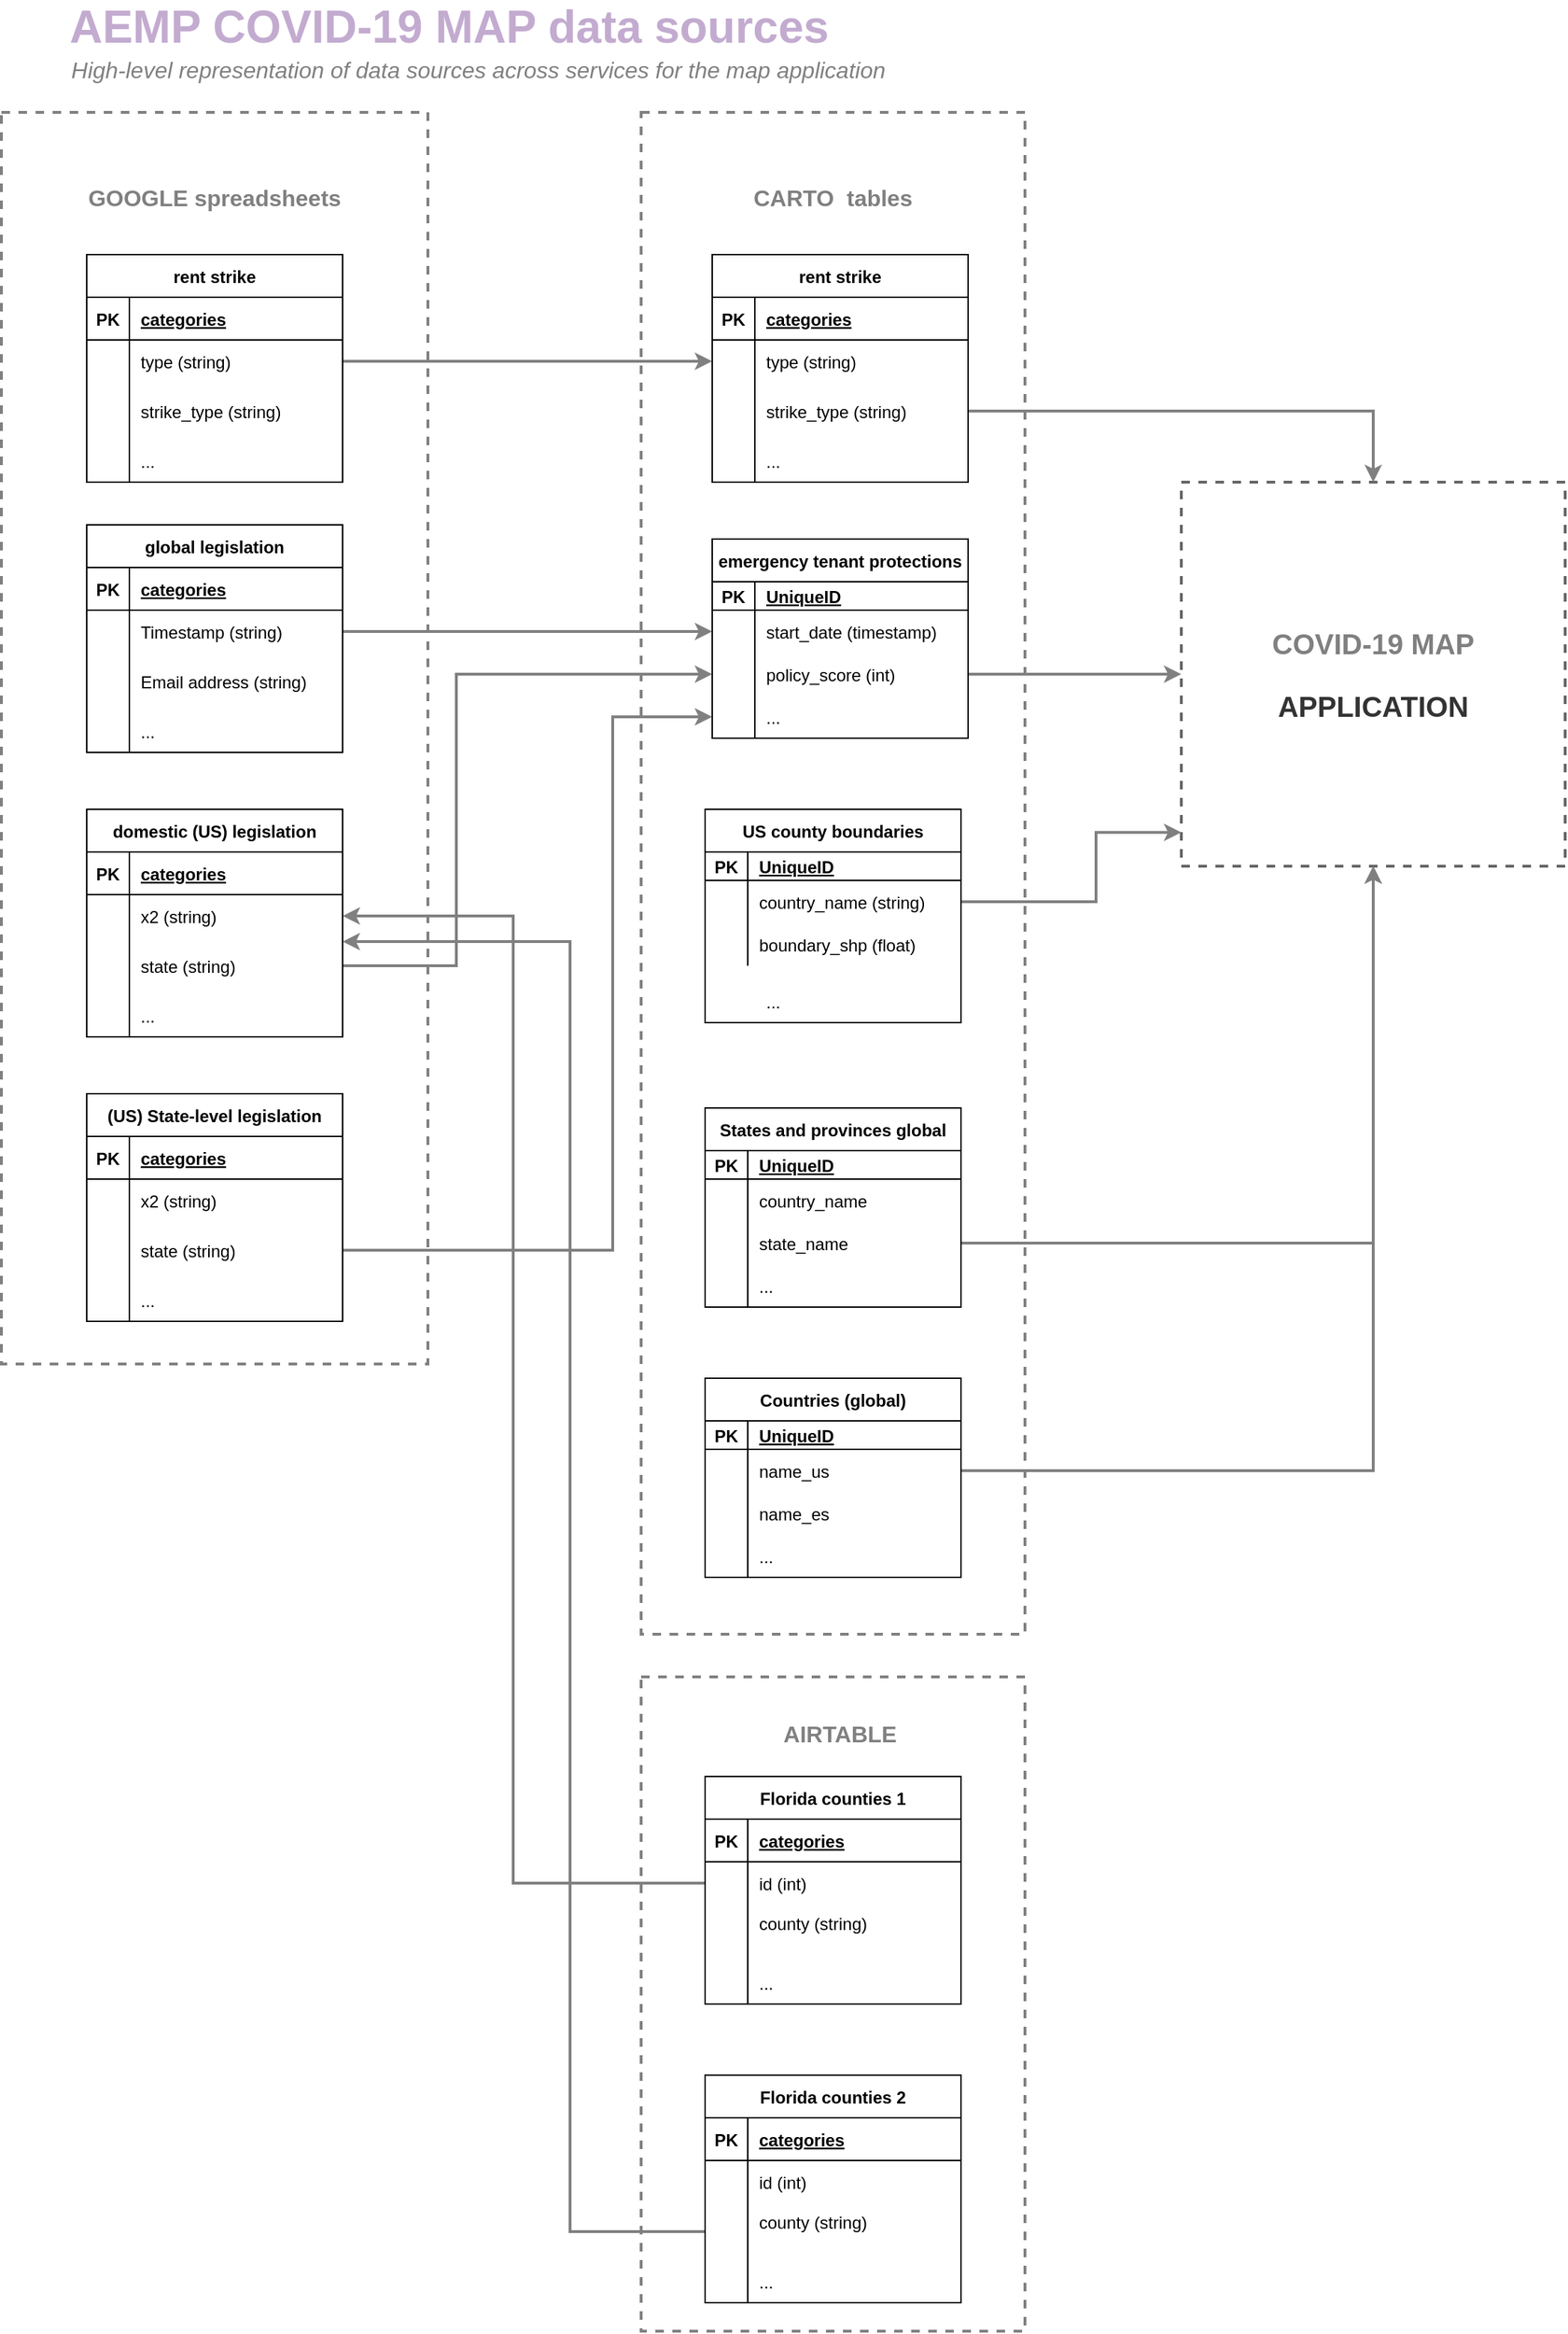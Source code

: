 <mxfile version="13.6.4"><diagram id="iWWYxGJs4rUDndQmst8b" name="Page-1"><mxGraphModel dx="1505" dy="1251" grid="1" gridSize="10" guides="1" tooltips="1" connect="1" arrows="1" fold="1" page="1" pageScale="1" pageWidth="291" pageHeight="413" math="0" shadow="0"><root><mxCell id="0"/><mxCell id="1" parent="0"/><mxCell id="FUgPiTDuzzQoDo9xp9ME-84" value="" style="rounded=0;whiteSpace=wrap;html=1;dashed=1;fontSize=16;strokeWidth=2;strokeColor=#808080;" vertex="1" parent="1"><mxGeometry x="480" y="-136" width="270" height="1070" as="geometry"/></mxCell><mxCell id="FUgPiTDuzzQoDo9xp9ME-83" value="" style="rounded=0;whiteSpace=wrap;html=1;dashed=1;fontSize=16;strokeWidth=2;strokeColor=#808080;" vertex="1" parent="1"><mxGeometry x="30" y="-136" width="300" height="880" as="geometry"/></mxCell><mxCell id="FUgPiTDuzzQoDo9xp9ME-52" value="&lt;font color=&quot;#808080&quot;&gt;GOOGLE spreadsheets&lt;/font&gt;" style="text;html=1;strokeColor=none;fillColor=none;align=center;verticalAlign=middle;whiteSpace=wrap;rounded=0;dashed=1;fontSize=16;fontStyle=1" vertex="1" parent="1"><mxGeometry x="55" y="-86" width="250" height="20" as="geometry"/></mxCell><mxCell id="FUgPiTDuzzQoDo9xp9ME-69" value="&lt;font color=&quot;#808080&quot;&gt;CARTO&amp;nbsp; tables&lt;/font&gt;" style="text;html=1;strokeColor=none;fillColor=none;align=center;verticalAlign=middle;whiteSpace=wrap;rounded=0;dashed=1;fontSize=16;fontStyle=1" vertex="1" parent="1"><mxGeometry x="490" y="-86" width="250" height="20" as="geometry"/></mxCell><mxCell id="FUgPiTDuzzQoDo9xp9ME-85" style="edgeStyle=orthogonalEdgeStyle;rounded=0;orthogonalLoop=1;jettySize=auto;html=1;entryX=0;entryY=0.5;entryDx=0;entryDy=0;fontSize=16;strokeWidth=2;strokeColor=#808080;" edge="1" parent="1" source="FUgPiTDuzzQoDo9xp9ME-59" target="FUgPiTDuzzQoDo9xp9ME-74"><mxGeometry relative="1" as="geometry"/></mxCell><mxCell id="FUgPiTDuzzQoDo9xp9ME-86" value="" style="rounded=0;whiteSpace=wrap;html=1;dashed=1;fontSize=16;strokeColor=#808080;strokeWidth=2;" vertex="1" parent="1"><mxGeometry x="480" y="964" width="270" height="460" as="geometry"/></mxCell><mxCell id="FUgPiTDuzzQoDo9xp9ME-87" value="&lt;font color=&quot;#808080&quot;&gt;AIRTABLE&lt;/font&gt;" style="text;html=1;strokeColor=none;fillColor=none;align=center;verticalAlign=middle;whiteSpace=wrap;rounded=0;dashed=1;fontSize=16;fontStyle=1" vertex="1" parent="1"><mxGeometry x="495" y="994" width="250" height="20" as="geometry"/></mxCell><mxCell id="FUgPiTDuzzQoDo9xp9ME-90" value="&lt;p style=&quot;font-size: 20px&quot;&gt;&lt;span style=&quot;background-color: rgb(255 , 255 , 255)&quot;&gt;&lt;font color=&quot;#808080&quot;&gt;&lt;font style=&quot;font-size: 20px&quot; face=&quot;Helvetica&quot;&gt;&lt;b&gt;COVID-19 MAP&lt;/b&gt;&lt;/font&gt;&lt;/font&gt;&lt;/span&gt;&lt;/p&gt;&lt;p style=&quot;font-size: 20px&quot;&gt;&lt;b&gt;APPLICATION&lt;/b&gt;&lt;/p&gt;" style="whiteSpace=wrap;html=1;align=center;dashed=1;fontSize=16;labelBackgroundColor=#ffffff;strokeWidth=2;strokeColor=#666666;fontColor=#333333;fillColor=#FFFFFF;" vertex="1" parent="1"><mxGeometry x="860" y="124" width="270" height="270" as="geometry"/></mxCell><mxCell id="FUgPiTDuzzQoDo9xp9ME-92" style="edgeStyle=orthogonalEdgeStyle;rounded=0;orthogonalLoop=1;jettySize=auto;html=1;fontSize=16;strokeWidth=2;strokeColor=#808080;" edge="1" parent="1" source="FUgPiTDuzzQoDo9xp9ME-21" target="FUgPiTDuzzQoDo9xp9ME-90"><mxGeometry relative="1" as="geometry"/></mxCell><mxCell id="FUgPiTDuzzQoDo9xp9ME-121" value="&lt;font style=&quot;font-size: 32px&quot; class=&quot;cz-color-13675459&quot; color=&quot;#C3ABD0&quot;&gt;&lt;span class=&quot;cz-color-13675459&quot;&gt;&lt;font style=&quot;font-size: 32px&quot; class=&quot;cz-color-13675459&quot; face=&quot;Helvetica&quot;&gt;&lt;b class=&quot;cz-color-13675459&quot;&gt;&lt;font style=&quot;font-size: 32px&quot; class=&quot;cz-color-13675459&quot;&gt;AEMP COVID-19 MAP data sources&lt;/font&gt;&lt;/b&gt;&lt;/font&gt;&lt;/span&gt;&lt;/font&gt;" style="text;html=1;strokeColor=none;fillColor=none;align=center;verticalAlign=middle;whiteSpace=wrap;rounded=0;dashed=1;fontSize=16;labelBackgroundColor=#FFFFFF;" vertex="1" parent="1"><mxGeometry x="55" y="-206" width="580" height="20" as="geometry"/></mxCell><mxCell id="FUgPiTDuzzQoDo9xp9ME-123" style="edgeStyle=orthogonalEdgeStyle;rounded=0;orthogonalLoop=1;jettySize=auto;html=1;fontSize=16;strokeWidth=2;strokeColor=#808080;" edge="1" parent="1" source="FUgPiTDuzzQoDo9xp9ME-5" target="FUgPiTDuzzQoDo9xp9ME-18"><mxGeometry relative="1" as="geometry"/></mxCell><mxCell id="FUgPiTDuzzQoDo9xp9ME-151" style="edgeStyle=orthogonalEdgeStyle;rounded=0;orthogonalLoop=1;jettySize=auto;html=1;fontSize=16;strokeWidth=2;strokeColor=#808080;" edge="1" parent="1" source="FUgPiTDuzzQoDo9xp9ME-144" target="FUgPiTDuzzQoDo9xp9ME-90"><mxGeometry relative="1" as="geometry"/></mxCell><mxCell id="FUgPiTDuzzQoDo9xp9ME-168" style="edgeStyle=orthogonalEdgeStyle;rounded=0;orthogonalLoop=1;jettySize=auto;html=1;entryX=0.5;entryY=1;entryDx=0;entryDy=0;fontSize=16;strokeWidth=2;strokeColor=#808080;" edge="1" parent="1" source="FUgPiTDuzzQoDo9xp9ME-159" target="FUgPiTDuzzQoDo9xp9ME-90"><mxGeometry relative="1" as="geometry"/></mxCell><mxCell id="FUgPiTDuzzQoDo9xp9ME-170" style="edgeStyle=orthogonalEdgeStyle;rounded=0;orthogonalLoop=1;jettySize=auto;html=1;entryX=0;entryY=0.912;entryDx=0;entryDy=0;entryPerimeter=0;fontSize=16;strokeWidth=2;strokeColor=#808080;" edge="1" parent="1" source="FUgPiTDuzzQoDo9xp9ME-131" target="FUgPiTDuzzQoDo9xp9ME-90"><mxGeometry relative="1" as="geometry"><Array as="points"><mxPoint x="800" y="419"/><mxPoint x="800" y="370"/></Array></mxGeometry></mxCell><mxCell id="FUgPiTDuzzQoDo9xp9ME-172" style="edgeStyle=orthogonalEdgeStyle;rounded=0;orthogonalLoop=1;jettySize=auto;html=1;entryX=0.5;entryY=0;entryDx=0;entryDy=0;fontSize=16;strokeWidth=2;strokeColor=#808080;" edge="1" parent="1" source="FUgPiTDuzzQoDo9xp9ME-77" target="FUgPiTDuzzQoDo9xp9ME-90"><mxGeometry relative="1" as="geometry"/></mxCell><mxCell id="FUgPiTDuzzQoDo9xp9ME-173" style="edgeStyle=orthogonalEdgeStyle;rounded=0;orthogonalLoop=1;jettySize=auto;html=1;fontSize=16;strokeWidth=2;strokeColor=#808080;" edge="1" parent="1" source="FUgPiTDuzzQoDo9xp9ME-100" target="FUgPiTDuzzQoDo9xp9ME-21"><mxGeometry relative="1" as="geometry"><Array as="points"><mxPoint x="350" y="464"/><mxPoint x="350" y="259"/></Array></mxGeometry></mxCell><mxCell id="FUgPiTDuzzQoDo9xp9ME-187" style="edgeStyle=orthogonalEdgeStyle;rounded=0;orthogonalLoop=1;jettySize=auto;html=1;strokeWidth=2;fontSize=16;strokeColor=#808080;" edge="1" parent="1" source="FUgPiTDuzzQoDo9xp9ME-181" target="FUgPiTDuzzQoDo9xp9ME-24"><mxGeometry relative="1" as="geometry"><Array as="points"><mxPoint x="460" y="664"/><mxPoint x="460" y="289"/></Array></mxGeometry></mxCell><mxCell id="FUgPiTDuzzQoDo9xp9ME-188" value="..." style="shape=partialRectangle;connectable=0;fillColor=none;top=0;left=0;bottom=0;right=0;align=left;spacingLeft=6;overflow=hidden;" vertex="1" parent="1"><mxGeometry x="560" y="474" width="150" height="30" as="geometry"/></mxCell><mxCell id="FUgPiTDuzzQoDo9xp9ME-205" style="edgeStyle=orthogonalEdgeStyle;rounded=0;orthogonalLoop=1;jettySize=auto;html=1;strokeWidth=2;fontSize=16;strokeColor=#808080;" edge="1" parent="1" source="FUgPiTDuzzQoDo9xp9ME-110" target="FUgPiTDuzzQoDo9xp9ME-97"><mxGeometry relative="1" as="geometry"><Array as="points"><mxPoint x="390" y="1109"/><mxPoint x="390" y="429"/></Array></mxGeometry></mxCell><mxCell id="FUgPiTDuzzQoDo9xp9ME-206" style="edgeStyle=orthogonalEdgeStyle;rounded=0;orthogonalLoop=1;jettySize=auto;html=1;entryX=1;entryY=0.075;entryDx=0;entryDy=0;entryPerimeter=0;strokeWidth=2;fontSize=16;strokeColor=#808080;" edge="1" parent="1" source="FUgPiTDuzzQoDo9xp9ME-196" target="FUgPiTDuzzQoDo9xp9ME-100"><mxGeometry relative="1" as="geometry"><Array as="points"><mxPoint x="430" y="1354"/><mxPoint x="430" y="447"/></Array></mxGeometry></mxCell><mxCell id="FUgPiTDuzzQoDo9xp9ME-208" value="&lt;span style=&quot;background-color: rgb(255 , 255 , 255)&quot;&gt;&lt;font color=&quot;#808080&quot;&gt;&lt;i&gt;High-level representation of data sources across services for the  map application&lt;/i&gt;&lt;/font&gt;&lt;/span&gt;" style="text;html=1;align=center;verticalAlign=middle;resizable=0;points=[];autosize=1;fontSize=16;" vertex="1" parent="1"><mxGeometry x="70" y="-176" width="590" height="20" as="geometry"/></mxCell><mxCell id="FUgPiTDuzzQoDo9xp9ME-55" value="rent strike" style="shape=table;startSize=30;container=1;collapsible=1;childLayout=tableLayout;fixedRows=1;rowLines=0;fontStyle=1;align=center;resizeLast=1;" vertex="1" parent="1"><mxGeometry x="90" y="-36" width="180" height="160" as="geometry"/></mxCell><mxCell id="FUgPiTDuzzQoDo9xp9ME-56" value="" style="shape=partialRectangle;collapsible=0;dropTarget=0;pointerEvents=0;fillColor=none;top=0;left=0;bottom=1;right=0;points=[[0,0.5],[1,0.5]];portConstraint=eastwest;" vertex="1" parent="FUgPiTDuzzQoDo9xp9ME-55"><mxGeometry y="30" width="180" height="30" as="geometry"/></mxCell><mxCell id="FUgPiTDuzzQoDo9xp9ME-57" value="PK" style="shape=partialRectangle;connectable=0;fillColor=none;top=0;left=0;bottom=0;right=0;fontStyle=1;overflow=hidden;" vertex="1" parent="FUgPiTDuzzQoDo9xp9ME-56"><mxGeometry width="30" height="30" as="geometry"/></mxCell><mxCell id="FUgPiTDuzzQoDo9xp9ME-58" value="categories" style="shape=partialRectangle;connectable=0;fillColor=none;top=0;left=0;bottom=0;right=0;align=left;spacingLeft=6;fontStyle=5;overflow=hidden;" vertex="1" parent="FUgPiTDuzzQoDo9xp9ME-56"><mxGeometry x="30" width="150" height="30" as="geometry"/></mxCell><mxCell id="FUgPiTDuzzQoDo9xp9ME-59" value="" style="shape=partialRectangle;collapsible=0;dropTarget=0;pointerEvents=0;fillColor=none;top=0;left=0;bottom=0;right=0;points=[[0,0.5],[1,0.5]];portConstraint=eastwest;" vertex="1" parent="FUgPiTDuzzQoDo9xp9ME-55"><mxGeometry y="60" width="180" height="30" as="geometry"/></mxCell><mxCell id="FUgPiTDuzzQoDo9xp9ME-60" value="" style="shape=partialRectangle;connectable=0;fillColor=none;top=0;left=0;bottom=0;right=0;editable=1;overflow=hidden;" vertex="1" parent="FUgPiTDuzzQoDo9xp9ME-59"><mxGeometry width="30" height="30" as="geometry"/></mxCell><mxCell id="FUgPiTDuzzQoDo9xp9ME-61" value="type (string)" style="shape=partialRectangle;connectable=0;fillColor=none;top=0;left=0;bottom=0;right=0;align=left;spacingLeft=6;overflow=hidden;" vertex="1" parent="FUgPiTDuzzQoDo9xp9ME-59"><mxGeometry x="30" width="150" height="30" as="geometry"/></mxCell><mxCell id="FUgPiTDuzzQoDo9xp9ME-62" value="" style="shape=partialRectangle;collapsible=0;dropTarget=0;pointerEvents=0;fillColor=none;top=0;left=0;bottom=0;right=0;points=[[0,0.5],[1,0.5]];portConstraint=eastwest;" vertex="1" parent="FUgPiTDuzzQoDo9xp9ME-55"><mxGeometry y="90" width="180" height="40" as="geometry"/></mxCell><mxCell id="FUgPiTDuzzQoDo9xp9ME-63" value="" style="shape=partialRectangle;connectable=0;fillColor=none;top=0;left=0;bottom=0;right=0;editable=1;overflow=hidden;" vertex="1" parent="FUgPiTDuzzQoDo9xp9ME-62"><mxGeometry width="30" height="40" as="geometry"/></mxCell><mxCell id="FUgPiTDuzzQoDo9xp9ME-64" value="strike_type (string)" style="shape=partialRectangle;connectable=0;fillColor=none;top=0;left=0;bottom=0;right=0;align=left;spacingLeft=6;overflow=hidden;" vertex="1" parent="FUgPiTDuzzQoDo9xp9ME-62"><mxGeometry x="30" width="150" height="40" as="geometry"/></mxCell><mxCell id="FUgPiTDuzzQoDo9xp9ME-65" value="" style="shape=partialRectangle;collapsible=0;dropTarget=0;pointerEvents=0;fillColor=none;top=0;left=0;bottom=0;right=0;points=[[0,0.5],[1,0.5]];portConstraint=eastwest;" vertex="1" parent="FUgPiTDuzzQoDo9xp9ME-55"><mxGeometry y="130" width="180" height="30" as="geometry"/></mxCell><mxCell id="FUgPiTDuzzQoDo9xp9ME-66" value="" style="shape=partialRectangle;connectable=0;fillColor=none;top=0;left=0;bottom=0;right=0;editable=1;overflow=hidden;" vertex="1" parent="FUgPiTDuzzQoDo9xp9ME-65"><mxGeometry width="30" height="30" as="geometry"/></mxCell><mxCell id="FUgPiTDuzzQoDo9xp9ME-67" value="..." style="shape=partialRectangle;connectable=0;fillColor=none;top=0;left=0;bottom=0;right=0;align=left;spacingLeft=6;overflow=hidden;" vertex="1" parent="FUgPiTDuzzQoDo9xp9ME-65"><mxGeometry x="30" width="150" height="30" as="geometry"/></mxCell><mxCell id="FUgPiTDuzzQoDo9xp9ME-1" value="global legislation" style="shape=table;startSize=30;container=1;collapsible=1;childLayout=tableLayout;fixedRows=1;rowLines=0;fontStyle=1;align=center;resizeLast=1;" vertex="1" parent="1"><mxGeometry x="90" y="154" width="180" height="160" as="geometry"/></mxCell><mxCell id="FUgPiTDuzzQoDo9xp9ME-2" value="" style="shape=partialRectangle;collapsible=0;dropTarget=0;pointerEvents=0;fillColor=none;top=0;left=0;bottom=1;right=0;points=[[0,0.5],[1,0.5]];portConstraint=eastwest;" vertex="1" parent="FUgPiTDuzzQoDo9xp9ME-1"><mxGeometry y="30" width="180" height="30" as="geometry"/></mxCell><mxCell id="FUgPiTDuzzQoDo9xp9ME-3" value="PK" style="shape=partialRectangle;connectable=0;fillColor=none;top=0;left=0;bottom=0;right=0;fontStyle=1;overflow=hidden;" vertex="1" parent="FUgPiTDuzzQoDo9xp9ME-2"><mxGeometry width="30" height="30" as="geometry"/></mxCell><mxCell id="FUgPiTDuzzQoDo9xp9ME-4" value="categories" style="shape=partialRectangle;connectable=0;fillColor=none;top=0;left=0;bottom=0;right=0;align=left;spacingLeft=6;fontStyle=5;overflow=hidden;" vertex="1" parent="FUgPiTDuzzQoDo9xp9ME-2"><mxGeometry x="30" width="150" height="30" as="geometry"/></mxCell><mxCell id="FUgPiTDuzzQoDo9xp9ME-5" value="" style="shape=partialRectangle;collapsible=0;dropTarget=0;pointerEvents=0;fillColor=none;top=0;left=0;bottom=0;right=0;points=[[0,0.5],[1,0.5]];portConstraint=eastwest;" vertex="1" parent="FUgPiTDuzzQoDo9xp9ME-1"><mxGeometry y="60" width="180" height="30" as="geometry"/></mxCell><mxCell id="FUgPiTDuzzQoDo9xp9ME-6" value="" style="shape=partialRectangle;connectable=0;fillColor=none;top=0;left=0;bottom=0;right=0;editable=1;overflow=hidden;" vertex="1" parent="FUgPiTDuzzQoDo9xp9ME-5"><mxGeometry width="30" height="30" as="geometry"/></mxCell><mxCell id="FUgPiTDuzzQoDo9xp9ME-7" value="Timestamp (string)" style="shape=partialRectangle;connectable=0;fillColor=none;top=0;left=0;bottom=0;right=0;align=left;spacingLeft=6;overflow=hidden;" vertex="1" parent="FUgPiTDuzzQoDo9xp9ME-5"><mxGeometry x="30" width="150" height="30" as="geometry"/></mxCell><mxCell id="FUgPiTDuzzQoDo9xp9ME-8" value="" style="shape=partialRectangle;collapsible=0;dropTarget=0;pointerEvents=0;fillColor=none;top=0;left=0;bottom=0;right=0;points=[[0,0.5],[1,0.5]];portConstraint=eastwest;" vertex="1" parent="FUgPiTDuzzQoDo9xp9ME-1"><mxGeometry y="90" width="180" height="40" as="geometry"/></mxCell><mxCell id="FUgPiTDuzzQoDo9xp9ME-9" value="" style="shape=partialRectangle;connectable=0;fillColor=none;top=0;left=0;bottom=0;right=0;editable=1;overflow=hidden;" vertex="1" parent="FUgPiTDuzzQoDo9xp9ME-8"><mxGeometry width="30" height="40" as="geometry"/></mxCell><mxCell id="FUgPiTDuzzQoDo9xp9ME-10" value="Email address (string)" style="shape=partialRectangle;connectable=0;fillColor=none;top=0;left=0;bottom=0;right=0;align=left;spacingLeft=6;overflow=hidden;" vertex="1" parent="FUgPiTDuzzQoDo9xp9ME-8"><mxGeometry x="30" width="150" height="40" as="geometry"/></mxCell><mxCell id="FUgPiTDuzzQoDo9xp9ME-11" value="" style="shape=partialRectangle;collapsible=0;dropTarget=0;pointerEvents=0;fillColor=none;top=0;left=0;bottom=0;right=0;points=[[0,0.5],[1,0.5]];portConstraint=eastwest;" vertex="1" parent="FUgPiTDuzzQoDo9xp9ME-1"><mxGeometry y="130" width="180" height="30" as="geometry"/></mxCell><mxCell id="FUgPiTDuzzQoDo9xp9ME-12" value="" style="shape=partialRectangle;connectable=0;fillColor=none;top=0;left=0;bottom=0;right=0;editable=1;overflow=hidden;" vertex="1" parent="FUgPiTDuzzQoDo9xp9ME-11"><mxGeometry width="30" height="30" as="geometry"/></mxCell><mxCell id="FUgPiTDuzzQoDo9xp9ME-13" value="..." style="shape=partialRectangle;connectable=0;fillColor=none;top=0;left=0;bottom=0;right=0;align=left;spacingLeft=6;overflow=hidden;" vertex="1" parent="FUgPiTDuzzQoDo9xp9ME-11"><mxGeometry x="30" width="150" height="30" as="geometry"/></mxCell><mxCell id="FUgPiTDuzzQoDo9xp9ME-70" value="rent strike" style="shape=table;startSize=30;container=1;collapsible=1;childLayout=tableLayout;fixedRows=1;rowLines=0;fontStyle=1;align=center;resizeLast=1;" vertex="1" parent="1"><mxGeometry x="530" y="-36" width="180" height="160" as="geometry"/></mxCell><mxCell id="FUgPiTDuzzQoDo9xp9ME-71" value="" style="shape=partialRectangle;collapsible=0;dropTarget=0;pointerEvents=0;fillColor=none;top=0;left=0;bottom=1;right=0;points=[[0,0.5],[1,0.5]];portConstraint=eastwest;" vertex="1" parent="FUgPiTDuzzQoDo9xp9ME-70"><mxGeometry y="30" width="180" height="30" as="geometry"/></mxCell><mxCell id="FUgPiTDuzzQoDo9xp9ME-72" value="PK" style="shape=partialRectangle;connectable=0;fillColor=none;top=0;left=0;bottom=0;right=0;fontStyle=1;overflow=hidden;" vertex="1" parent="FUgPiTDuzzQoDo9xp9ME-71"><mxGeometry width="30" height="30" as="geometry"/></mxCell><mxCell id="FUgPiTDuzzQoDo9xp9ME-73" value="categories" style="shape=partialRectangle;connectable=0;fillColor=none;top=0;left=0;bottom=0;right=0;align=left;spacingLeft=6;fontStyle=5;overflow=hidden;" vertex="1" parent="FUgPiTDuzzQoDo9xp9ME-71"><mxGeometry x="30" width="150" height="30" as="geometry"/></mxCell><mxCell id="FUgPiTDuzzQoDo9xp9ME-74" value="" style="shape=partialRectangle;collapsible=0;dropTarget=0;pointerEvents=0;fillColor=none;top=0;left=0;bottom=0;right=0;points=[[0,0.5],[1,0.5]];portConstraint=eastwest;" vertex="1" parent="FUgPiTDuzzQoDo9xp9ME-70"><mxGeometry y="60" width="180" height="30" as="geometry"/></mxCell><mxCell id="FUgPiTDuzzQoDo9xp9ME-75" value="" style="shape=partialRectangle;connectable=0;fillColor=none;top=0;left=0;bottom=0;right=0;editable=1;overflow=hidden;" vertex="1" parent="FUgPiTDuzzQoDo9xp9ME-74"><mxGeometry width="30" height="30" as="geometry"/></mxCell><mxCell id="FUgPiTDuzzQoDo9xp9ME-76" value="type (string)" style="shape=partialRectangle;connectable=0;fillColor=none;top=0;left=0;bottom=0;right=0;align=left;spacingLeft=6;overflow=hidden;" vertex="1" parent="FUgPiTDuzzQoDo9xp9ME-74"><mxGeometry x="30" width="150" height="30" as="geometry"/></mxCell><mxCell id="FUgPiTDuzzQoDo9xp9ME-77" value="" style="shape=partialRectangle;collapsible=0;dropTarget=0;pointerEvents=0;fillColor=none;top=0;left=0;bottom=0;right=0;points=[[0,0.5],[1,0.5]];portConstraint=eastwest;" vertex="1" parent="FUgPiTDuzzQoDo9xp9ME-70"><mxGeometry y="90" width="180" height="40" as="geometry"/></mxCell><mxCell id="FUgPiTDuzzQoDo9xp9ME-78" value="" style="shape=partialRectangle;connectable=0;fillColor=none;top=0;left=0;bottom=0;right=0;editable=1;overflow=hidden;" vertex="1" parent="FUgPiTDuzzQoDo9xp9ME-77"><mxGeometry width="30" height="40" as="geometry"/></mxCell><mxCell id="FUgPiTDuzzQoDo9xp9ME-79" value="strike_type (string)" style="shape=partialRectangle;connectable=0;fillColor=none;top=0;left=0;bottom=0;right=0;align=left;spacingLeft=6;overflow=hidden;" vertex="1" parent="FUgPiTDuzzQoDo9xp9ME-77"><mxGeometry x="30" width="150" height="40" as="geometry"/></mxCell><mxCell id="FUgPiTDuzzQoDo9xp9ME-80" value="" style="shape=partialRectangle;collapsible=0;dropTarget=0;pointerEvents=0;fillColor=none;top=0;left=0;bottom=0;right=0;points=[[0,0.5],[1,0.5]];portConstraint=eastwest;" vertex="1" parent="FUgPiTDuzzQoDo9xp9ME-70"><mxGeometry y="130" width="180" height="30" as="geometry"/></mxCell><mxCell id="FUgPiTDuzzQoDo9xp9ME-81" value="" style="shape=partialRectangle;connectable=0;fillColor=none;top=0;left=0;bottom=0;right=0;editable=1;overflow=hidden;" vertex="1" parent="FUgPiTDuzzQoDo9xp9ME-80"><mxGeometry width="30" height="30" as="geometry"/></mxCell><mxCell id="FUgPiTDuzzQoDo9xp9ME-82" value="..." style="shape=partialRectangle;connectable=0;fillColor=none;top=0;left=0;bottom=0;right=0;align=left;spacingLeft=6;overflow=hidden;" vertex="1" parent="FUgPiTDuzzQoDo9xp9ME-80"><mxGeometry x="30" width="150" height="30" as="geometry"/></mxCell><mxCell id="FUgPiTDuzzQoDo9xp9ME-14" value="emergency tenant protections" style="shape=table;startSize=30;container=1;collapsible=1;childLayout=tableLayout;fixedRows=1;rowLines=0;fontStyle=1;align=center;resizeLast=1;" vertex="1" parent="1"><mxGeometry x="530" y="164" width="180" height="140" as="geometry"/></mxCell><mxCell id="FUgPiTDuzzQoDo9xp9ME-15" value="" style="shape=partialRectangle;collapsible=0;dropTarget=0;pointerEvents=0;fillColor=none;top=0;left=0;bottom=1;right=0;points=[[0,0.5],[1,0.5]];portConstraint=eastwest;" vertex="1" parent="FUgPiTDuzzQoDo9xp9ME-14"><mxGeometry y="30" width="180" height="20" as="geometry"/></mxCell><mxCell id="FUgPiTDuzzQoDo9xp9ME-16" value="PK" style="shape=partialRectangle;connectable=0;fillColor=none;top=0;left=0;bottom=0;right=0;fontStyle=1;overflow=hidden;" vertex="1" parent="FUgPiTDuzzQoDo9xp9ME-15"><mxGeometry width="30" height="20" as="geometry"/></mxCell><mxCell id="FUgPiTDuzzQoDo9xp9ME-17" value="UniqueID" style="shape=partialRectangle;connectable=0;fillColor=none;top=0;left=0;bottom=0;right=0;align=left;spacingLeft=6;fontStyle=5;overflow=hidden;" vertex="1" parent="FUgPiTDuzzQoDo9xp9ME-15"><mxGeometry x="30" width="150" height="20" as="geometry"/></mxCell><mxCell id="FUgPiTDuzzQoDo9xp9ME-18" value="" style="shape=partialRectangle;collapsible=0;dropTarget=0;pointerEvents=0;fillColor=none;top=0;left=0;bottom=0;right=0;points=[[0,0.5],[1,0.5]];portConstraint=eastwest;" vertex="1" parent="FUgPiTDuzzQoDo9xp9ME-14"><mxGeometry y="50" width="180" height="30" as="geometry"/></mxCell><mxCell id="FUgPiTDuzzQoDo9xp9ME-19" value="" style="shape=partialRectangle;connectable=0;fillColor=none;top=0;left=0;bottom=0;right=0;editable=1;overflow=hidden;" vertex="1" parent="FUgPiTDuzzQoDo9xp9ME-18"><mxGeometry width="30" height="30" as="geometry"/></mxCell><mxCell id="FUgPiTDuzzQoDo9xp9ME-20" value="start_date (timestamp)" style="shape=partialRectangle;connectable=0;fillColor=none;top=0;left=0;bottom=0;right=0;align=left;spacingLeft=6;overflow=hidden;" vertex="1" parent="FUgPiTDuzzQoDo9xp9ME-18"><mxGeometry x="30" width="150" height="30" as="geometry"/></mxCell><mxCell id="FUgPiTDuzzQoDo9xp9ME-21" value="" style="shape=partialRectangle;collapsible=0;dropTarget=0;pointerEvents=0;fillColor=none;top=0;left=0;bottom=0;right=0;points=[[0,0.5],[1,0.5]];portConstraint=eastwest;" vertex="1" parent="FUgPiTDuzzQoDo9xp9ME-14"><mxGeometry y="80" width="180" height="30" as="geometry"/></mxCell><mxCell id="FUgPiTDuzzQoDo9xp9ME-22" value="" style="shape=partialRectangle;connectable=0;fillColor=none;top=0;left=0;bottom=0;right=0;editable=1;overflow=hidden;" vertex="1" parent="FUgPiTDuzzQoDo9xp9ME-21"><mxGeometry width="30" height="30" as="geometry"/></mxCell><mxCell id="FUgPiTDuzzQoDo9xp9ME-23" value="policy_score (int)" style="shape=partialRectangle;connectable=0;fillColor=none;top=0;left=0;bottom=0;right=0;align=left;spacingLeft=6;overflow=hidden;" vertex="1" parent="FUgPiTDuzzQoDo9xp9ME-21"><mxGeometry x="30" width="150" height="30" as="geometry"/></mxCell><mxCell id="FUgPiTDuzzQoDo9xp9ME-24" value="" style="shape=partialRectangle;collapsible=0;dropTarget=0;pointerEvents=0;fillColor=none;top=0;left=0;bottom=0;right=0;points=[[0,0.5],[1,0.5]];portConstraint=eastwest;" vertex="1" parent="FUgPiTDuzzQoDo9xp9ME-14"><mxGeometry y="110" width="180" height="30" as="geometry"/></mxCell><mxCell id="FUgPiTDuzzQoDo9xp9ME-25" value="" style="shape=partialRectangle;connectable=0;fillColor=none;top=0;left=0;bottom=0;right=0;editable=1;overflow=hidden;" vertex="1" parent="FUgPiTDuzzQoDo9xp9ME-24"><mxGeometry width="30" height="30" as="geometry"/></mxCell><mxCell id="FUgPiTDuzzQoDo9xp9ME-26" value="..." style="shape=partialRectangle;connectable=0;fillColor=none;top=0;left=0;bottom=0;right=0;align=left;spacingLeft=6;overflow=hidden;" vertex="1" parent="FUgPiTDuzzQoDo9xp9ME-24"><mxGeometry x="30" width="150" height="30" as="geometry"/></mxCell><mxCell id="FUgPiTDuzzQoDo9xp9ME-93" value="domestic (US) legislation" style="shape=table;startSize=30;container=1;collapsible=1;childLayout=tableLayout;fixedRows=1;rowLines=0;fontStyle=1;align=center;resizeLast=1;" vertex="1" parent="1"><mxGeometry x="90" y="354" width="180" height="160" as="geometry"/></mxCell><mxCell id="FUgPiTDuzzQoDo9xp9ME-94" value="" style="shape=partialRectangle;collapsible=0;dropTarget=0;pointerEvents=0;fillColor=none;top=0;left=0;bottom=1;right=0;points=[[0,0.5],[1,0.5]];portConstraint=eastwest;" vertex="1" parent="FUgPiTDuzzQoDo9xp9ME-93"><mxGeometry y="30" width="180" height="30" as="geometry"/></mxCell><mxCell id="FUgPiTDuzzQoDo9xp9ME-95" value="PK" style="shape=partialRectangle;connectable=0;fillColor=none;top=0;left=0;bottom=0;right=0;fontStyle=1;overflow=hidden;" vertex="1" parent="FUgPiTDuzzQoDo9xp9ME-94"><mxGeometry width="30" height="30" as="geometry"/></mxCell><mxCell id="FUgPiTDuzzQoDo9xp9ME-96" value="categories" style="shape=partialRectangle;connectable=0;fillColor=none;top=0;left=0;bottom=0;right=0;align=left;spacingLeft=6;fontStyle=5;overflow=hidden;" vertex="1" parent="FUgPiTDuzzQoDo9xp9ME-94"><mxGeometry x="30" width="150" height="30" as="geometry"/></mxCell><mxCell id="FUgPiTDuzzQoDo9xp9ME-97" value="" style="shape=partialRectangle;collapsible=0;dropTarget=0;pointerEvents=0;fillColor=none;top=0;left=0;bottom=0;right=0;points=[[0,0.5],[1,0.5]];portConstraint=eastwest;" vertex="1" parent="FUgPiTDuzzQoDo9xp9ME-93"><mxGeometry y="60" width="180" height="30" as="geometry"/></mxCell><mxCell id="FUgPiTDuzzQoDo9xp9ME-98" value="" style="shape=partialRectangle;connectable=0;fillColor=none;top=0;left=0;bottom=0;right=0;editable=1;overflow=hidden;" vertex="1" parent="FUgPiTDuzzQoDo9xp9ME-97"><mxGeometry width="30" height="30" as="geometry"/></mxCell><mxCell id="FUgPiTDuzzQoDo9xp9ME-99" value="x2 (string)" style="shape=partialRectangle;connectable=0;fillColor=none;top=0;left=0;bottom=0;right=0;align=left;spacingLeft=6;overflow=hidden;" vertex="1" parent="FUgPiTDuzzQoDo9xp9ME-97"><mxGeometry x="30" width="150" height="30" as="geometry"/></mxCell><mxCell id="FUgPiTDuzzQoDo9xp9ME-100" value="" style="shape=partialRectangle;collapsible=0;dropTarget=0;pointerEvents=0;fillColor=none;top=0;left=0;bottom=0;right=0;points=[[0,0.5],[1,0.5]];portConstraint=eastwest;" vertex="1" parent="FUgPiTDuzzQoDo9xp9ME-93"><mxGeometry y="90" width="180" height="40" as="geometry"/></mxCell><mxCell id="FUgPiTDuzzQoDo9xp9ME-101" value="" style="shape=partialRectangle;connectable=0;fillColor=none;top=0;left=0;bottom=0;right=0;editable=1;overflow=hidden;" vertex="1" parent="FUgPiTDuzzQoDo9xp9ME-100"><mxGeometry width="30" height="40" as="geometry"/></mxCell><mxCell id="FUgPiTDuzzQoDo9xp9ME-102" value="state (string)" style="shape=partialRectangle;connectable=0;fillColor=none;top=0;left=0;bottom=0;right=0;align=left;spacingLeft=6;overflow=hidden;" vertex="1" parent="FUgPiTDuzzQoDo9xp9ME-100"><mxGeometry x="30" width="150" height="40" as="geometry"/></mxCell><mxCell id="FUgPiTDuzzQoDo9xp9ME-103" value="" style="shape=partialRectangle;collapsible=0;dropTarget=0;pointerEvents=0;fillColor=none;top=0;left=0;bottom=0;right=0;points=[[0,0.5],[1,0.5]];portConstraint=eastwest;" vertex="1" parent="FUgPiTDuzzQoDo9xp9ME-93"><mxGeometry y="130" width="180" height="30" as="geometry"/></mxCell><mxCell id="FUgPiTDuzzQoDo9xp9ME-104" value="" style="shape=partialRectangle;connectable=0;fillColor=none;top=0;left=0;bottom=0;right=0;editable=1;overflow=hidden;" vertex="1" parent="FUgPiTDuzzQoDo9xp9ME-103"><mxGeometry width="30" height="30" as="geometry"/></mxCell><mxCell id="FUgPiTDuzzQoDo9xp9ME-105" value="..." style="shape=partialRectangle;connectable=0;fillColor=none;top=0;left=0;bottom=0;right=0;align=left;spacingLeft=6;overflow=hidden;" vertex="1" parent="FUgPiTDuzzQoDo9xp9ME-103"><mxGeometry x="30" width="150" height="30" as="geometry"/></mxCell><mxCell id="FUgPiTDuzzQoDo9xp9ME-174" value="(US) State-level legislation " style="shape=table;startSize=30;container=1;collapsible=1;childLayout=tableLayout;fixedRows=1;rowLines=0;fontStyle=1;align=center;resizeLast=1;" vertex="1" parent="1"><mxGeometry x="90" y="554" width="180" height="160" as="geometry"/></mxCell><mxCell id="FUgPiTDuzzQoDo9xp9ME-175" value="" style="shape=partialRectangle;collapsible=0;dropTarget=0;pointerEvents=0;fillColor=none;top=0;left=0;bottom=1;right=0;points=[[0,0.5],[1,0.5]];portConstraint=eastwest;" vertex="1" parent="FUgPiTDuzzQoDo9xp9ME-174"><mxGeometry y="30" width="180" height="30" as="geometry"/></mxCell><mxCell id="FUgPiTDuzzQoDo9xp9ME-176" value="PK" style="shape=partialRectangle;connectable=0;fillColor=none;top=0;left=0;bottom=0;right=0;fontStyle=1;overflow=hidden;" vertex="1" parent="FUgPiTDuzzQoDo9xp9ME-175"><mxGeometry width="30" height="30" as="geometry"/></mxCell><mxCell id="FUgPiTDuzzQoDo9xp9ME-177" value="categories" style="shape=partialRectangle;connectable=0;fillColor=none;top=0;left=0;bottom=0;right=0;align=left;spacingLeft=6;fontStyle=5;overflow=hidden;" vertex="1" parent="FUgPiTDuzzQoDo9xp9ME-175"><mxGeometry x="30" width="150" height="30" as="geometry"/></mxCell><mxCell id="FUgPiTDuzzQoDo9xp9ME-178" value="" style="shape=partialRectangle;collapsible=0;dropTarget=0;pointerEvents=0;fillColor=none;top=0;left=0;bottom=0;right=0;points=[[0,0.5],[1,0.5]];portConstraint=eastwest;" vertex="1" parent="FUgPiTDuzzQoDo9xp9ME-174"><mxGeometry y="60" width="180" height="30" as="geometry"/></mxCell><mxCell id="FUgPiTDuzzQoDo9xp9ME-179" value="" style="shape=partialRectangle;connectable=0;fillColor=none;top=0;left=0;bottom=0;right=0;editable=1;overflow=hidden;" vertex="1" parent="FUgPiTDuzzQoDo9xp9ME-178"><mxGeometry width="30" height="30" as="geometry"/></mxCell><mxCell id="FUgPiTDuzzQoDo9xp9ME-180" value="x2 (string)" style="shape=partialRectangle;connectable=0;fillColor=none;top=0;left=0;bottom=0;right=0;align=left;spacingLeft=6;overflow=hidden;" vertex="1" parent="FUgPiTDuzzQoDo9xp9ME-178"><mxGeometry x="30" width="150" height="30" as="geometry"/></mxCell><mxCell id="FUgPiTDuzzQoDo9xp9ME-181" value="" style="shape=partialRectangle;collapsible=0;dropTarget=0;pointerEvents=0;fillColor=none;top=0;left=0;bottom=0;right=0;points=[[0,0.5],[1,0.5]];portConstraint=eastwest;" vertex="1" parent="FUgPiTDuzzQoDo9xp9ME-174"><mxGeometry y="90" width="180" height="40" as="geometry"/></mxCell><mxCell id="FUgPiTDuzzQoDo9xp9ME-182" value="" style="shape=partialRectangle;connectable=0;fillColor=none;top=0;left=0;bottom=0;right=0;editable=1;overflow=hidden;" vertex="1" parent="FUgPiTDuzzQoDo9xp9ME-181"><mxGeometry width="30" height="40" as="geometry"/></mxCell><mxCell id="FUgPiTDuzzQoDo9xp9ME-183" value="state (string)" style="shape=partialRectangle;connectable=0;fillColor=none;top=0;left=0;bottom=0;right=0;align=left;spacingLeft=6;overflow=hidden;" vertex="1" parent="FUgPiTDuzzQoDo9xp9ME-181"><mxGeometry x="30" width="150" height="40" as="geometry"/></mxCell><mxCell id="FUgPiTDuzzQoDo9xp9ME-184" value="" style="shape=partialRectangle;collapsible=0;dropTarget=0;pointerEvents=0;fillColor=none;top=0;left=0;bottom=0;right=0;points=[[0,0.5],[1,0.5]];portConstraint=eastwest;" vertex="1" parent="FUgPiTDuzzQoDo9xp9ME-174"><mxGeometry y="130" width="180" height="30" as="geometry"/></mxCell><mxCell id="FUgPiTDuzzQoDo9xp9ME-185" value="" style="shape=partialRectangle;connectable=0;fillColor=none;top=0;left=0;bottom=0;right=0;editable=1;overflow=hidden;" vertex="1" parent="FUgPiTDuzzQoDo9xp9ME-184"><mxGeometry width="30" height="30" as="geometry"/></mxCell><mxCell id="FUgPiTDuzzQoDo9xp9ME-186" value="..." style="shape=partialRectangle;connectable=0;fillColor=none;top=0;left=0;bottom=0;right=0;align=left;spacingLeft=6;overflow=hidden;" vertex="1" parent="FUgPiTDuzzQoDo9xp9ME-184"><mxGeometry x="30" width="150" height="30" as="geometry"/></mxCell><mxCell id="FUgPiTDuzzQoDo9xp9ME-106" value="Florida counties 1" style="shape=table;startSize=30;container=1;collapsible=1;childLayout=tableLayout;fixedRows=1;rowLines=0;fontStyle=1;align=center;resizeLast=1;" vertex="1" parent="1"><mxGeometry x="525" y="1034" width="180" height="160" as="geometry"/></mxCell><mxCell id="FUgPiTDuzzQoDo9xp9ME-107" value="" style="shape=partialRectangle;collapsible=0;dropTarget=0;pointerEvents=0;fillColor=none;top=0;left=0;bottom=1;right=0;points=[[0,0.5],[1,0.5]];portConstraint=eastwest;" vertex="1" parent="FUgPiTDuzzQoDo9xp9ME-106"><mxGeometry y="30" width="180" height="30" as="geometry"/></mxCell><mxCell id="FUgPiTDuzzQoDo9xp9ME-108" value="PK" style="shape=partialRectangle;connectable=0;fillColor=none;top=0;left=0;bottom=0;right=0;fontStyle=1;overflow=hidden;" vertex="1" parent="FUgPiTDuzzQoDo9xp9ME-107"><mxGeometry width="30" height="30" as="geometry"/></mxCell><mxCell id="FUgPiTDuzzQoDo9xp9ME-109" value="categories" style="shape=partialRectangle;connectable=0;fillColor=none;top=0;left=0;bottom=0;right=0;align=left;spacingLeft=6;fontStyle=5;overflow=hidden;" vertex="1" parent="FUgPiTDuzzQoDo9xp9ME-107"><mxGeometry x="30" width="150" height="30" as="geometry"/></mxCell><mxCell id="FUgPiTDuzzQoDo9xp9ME-110" value="" style="shape=partialRectangle;collapsible=0;dropTarget=0;pointerEvents=0;fillColor=none;top=0;left=0;bottom=0;right=0;points=[[0,0.5],[1,0.5]];portConstraint=eastwest;" vertex="1" parent="FUgPiTDuzzQoDo9xp9ME-106"><mxGeometry y="60" width="180" height="30" as="geometry"/></mxCell><mxCell id="FUgPiTDuzzQoDo9xp9ME-111" value="" style="shape=partialRectangle;connectable=0;fillColor=none;top=0;left=0;bottom=0;right=0;editable=1;overflow=hidden;" vertex="1" parent="FUgPiTDuzzQoDo9xp9ME-110"><mxGeometry width="30" height="30" as="geometry"/></mxCell><mxCell id="FUgPiTDuzzQoDo9xp9ME-112" value="id (int)" style="shape=partialRectangle;connectable=0;fillColor=none;top=0;left=0;bottom=0;right=0;align=left;spacingLeft=6;overflow=hidden;" vertex="1" parent="FUgPiTDuzzQoDo9xp9ME-110"><mxGeometry x="30" width="150" height="30" as="geometry"/></mxCell><mxCell id="FUgPiTDuzzQoDo9xp9ME-113" value="" style="shape=partialRectangle;collapsible=0;dropTarget=0;pointerEvents=0;fillColor=none;top=0;left=0;bottom=0;right=0;points=[[0,0.5],[1,0.5]];portConstraint=eastwest;" vertex="1" parent="FUgPiTDuzzQoDo9xp9ME-106"><mxGeometry y="90" width="180" height="40" as="geometry"/></mxCell><mxCell id="FUgPiTDuzzQoDo9xp9ME-114" value="" style="shape=partialRectangle;connectable=0;fillColor=none;top=0;left=0;bottom=0;right=0;editable=1;overflow=hidden;" vertex="1" parent="FUgPiTDuzzQoDo9xp9ME-113"><mxGeometry width="30" height="40" as="geometry"/></mxCell><mxCell id="FUgPiTDuzzQoDo9xp9ME-115" value="county (string)&#xA;" style="shape=partialRectangle;connectable=0;fillColor=none;top=0;left=0;bottom=0;right=0;align=left;spacingLeft=6;overflow=hidden;" vertex="1" parent="FUgPiTDuzzQoDo9xp9ME-113"><mxGeometry x="30" width="150" height="40" as="geometry"/></mxCell><mxCell id="FUgPiTDuzzQoDo9xp9ME-116" value="" style="shape=partialRectangle;collapsible=0;dropTarget=0;pointerEvents=0;fillColor=none;top=0;left=0;bottom=0;right=0;points=[[0,0.5],[1,0.5]];portConstraint=eastwest;" vertex="1" parent="FUgPiTDuzzQoDo9xp9ME-106"><mxGeometry y="130" width="180" height="30" as="geometry"/></mxCell><mxCell id="FUgPiTDuzzQoDo9xp9ME-117" value="" style="shape=partialRectangle;connectable=0;fillColor=none;top=0;left=0;bottom=0;right=0;editable=1;overflow=hidden;" vertex="1" parent="FUgPiTDuzzQoDo9xp9ME-116"><mxGeometry width="30" height="30" as="geometry"/></mxCell><mxCell id="FUgPiTDuzzQoDo9xp9ME-118" value="..." style="shape=partialRectangle;connectable=0;fillColor=none;top=0;left=0;bottom=0;right=0;align=left;spacingLeft=6;overflow=hidden;" vertex="1" parent="FUgPiTDuzzQoDo9xp9ME-116"><mxGeometry x="30" width="150" height="30" as="geometry"/></mxCell><mxCell id="FUgPiTDuzzQoDo9xp9ME-155" value="Countries (global)" style="shape=table;startSize=30;container=1;collapsible=1;childLayout=tableLayout;fixedRows=1;rowLines=0;fontStyle=1;align=center;resizeLast=1;" vertex="1" parent="1"><mxGeometry x="525" y="754" width="180" height="140" as="geometry"/></mxCell><mxCell id="FUgPiTDuzzQoDo9xp9ME-156" value="" style="shape=partialRectangle;collapsible=0;dropTarget=0;pointerEvents=0;fillColor=none;top=0;left=0;bottom=1;right=0;points=[[0,0.5],[1,0.5]];portConstraint=eastwest;" vertex="1" parent="FUgPiTDuzzQoDo9xp9ME-155"><mxGeometry y="30" width="180" height="20" as="geometry"/></mxCell><mxCell id="FUgPiTDuzzQoDo9xp9ME-157" value="PK" style="shape=partialRectangle;connectable=0;fillColor=none;top=0;left=0;bottom=0;right=0;fontStyle=1;overflow=hidden;" vertex="1" parent="FUgPiTDuzzQoDo9xp9ME-156"><mxGeometry width="30" height="20" as="geometry"/></mxCell><mxCell id="FUgPiTDuzzQoDo9xp9ME-158" value="UniqueID" style="shape=partialRectangle;connectable=0;fillColor=none;top=0;left=0;bottom=0;right=0;align=left;spacingLeft=6;fontStyle=5;overflow=hidden;" vertex="1" parent="FUgPiTDuzzQoDo9xp9ME-156"><mxGeometry x="30" width="150" height="20" as="geometry"/></mxCell><mxCell id="FUgPiTDuzzQoDo9xp9ME-159" value="" style="shape=partialRectangle;collapsible=0;dropTarget=0;pointerEvents=0;fillColor=none;top=0;left=0;bottom=0;right=0;points=[[0,0.5],[1,0.5]];portConstraint=eastwest;" vertex="1" parent="FUgPiTDuzzQoDo9xp9ME-155"><mxGeometry y="50" width="180" height="30" as="geometry"/></mxCell><mxCell id="FUgPiTDuzzQoDo9xp9ME-160" value="" style="shape=partialRectangle;connectable=0;fillColor=none;top=0;left=0;bottom=0;right=0;editable=1;overflow=hidden;" vertex="1" parent="FUgPiTDuzzQoDo9xp9ME-159"><mxGeometry width="30" height="30" as="geometry"/></mxCell><mxCell id="FUgPiTDuzzQoDo9xp9ME-161" value="name_us" style="shape=partialRectangle;connectable=0;fillColor=none;top=0;left=0;bottom=0;right=0;align=left;spacingLeft=6;overflow=hidden;" vertex="1" parent="FUgPiTDuzzQoDo9xp9ME-159"><mxGeometry x="30" width="150" height="30" as="geometry"/></mxCell><mxCell id="FUgPiTDuzzQoDo9xp9ME-162" value="" style="shape=partialRectangle;collapsible=0;dropTarget=0;pointerEvents=0;fillColor=none;top=0;left=0;bottom=0;right=0;points=[[0,0.5],[1,0.5]];portConstraint=eastwest;" vertex="1" parent="FUgPiTDuzzQoDo9xp9ME-155"><mxGeometry y="80" width="180" height="30" as="geometry"/></mxCell><mxCell id="FUgPiTDuzzQoDo9xp9ME-163" value="" style="shape=partialRectangle;connectable=0;fillColor=none;top=0;left=0;bottom=0;right=0;editable=1;overflow=hidden;" vertex="1" parent="FUgPiTDuzzQoDo9xp9ME-162"><mxGeometry width="30" height="30" as="geometry"/></mxCell><mxCell id="FUgPiTDuzzQoDo9xp9ME-164" value="name_es" style="shape=partialRectangle;connectable=0;fillColor=none;top=0;left=0;bottom=0;right=0;align=left;spacingLeft=6;overflow=hidden;" vertex="1" parent="FUgPiTDuzzQoDo9xp9ME-162"><mxGeometry x="30" width="150" height="30" as="geometry"/></mxCell><mxCell id="FUgPiTDuzzQoDo9xp9ME-165" value="" style="shape=partialRectangle;collapsible=0;dropTarget=0;pointerEvents=0;fillColor=none;top=0;left=0;bottom=0;right=0;points=[[0,0.5],[1,0.5]];portConstraint=eastwest;" vertex="1" parent="FUgPiTDuzzQoDo9xp9ME-155"><mxGeometry y="110" width="180" height="30" as="geometry"/></mxCell><mxCell id="FUgPiTDuzzQoDo9xp9ME-166" value="" style="shape=partialRectangle;connectable=0;fillColor=none;top=0;left=0;bottom=0;right=0;editable=1;overflow=hidden;" vertex="1" parent="FUgPiTDuzzQoDo9xp9ME-165"><mxGeometry width="30" height="30" as="geometry"/></mxCell><mxCell id="FUgPiTDuzzQoDo9xp9ME-167" value="..." style="shape=partialRectangle;connectable=0;fillColor=none;top=0;left=0;bottom=0;right=0;align=left;spacingLeft=6;overflow=hidden;" vertex="1" parent="FUgPiTDuzzQoDo9xp9ME-165"><mxGeometry x="30" width="150" height="30" as="geometry"/></mxCell><mxCell id="FUgPiTDuzzQoDo9xp9ME-189" value="Florida counties 2" style="shape=table;startSize=30;container=1;collapsible=1;childLayout=tableLayout;fixedRows=1;rowLines=0;fontStyle=1;align=center;resizeLast=1;" vertex="1" parent="1"><mxGeometry x="525" y="1244" width="180" height="160" as="geometry"/></mxCell><mxCell id="FUgPiTDuzzQoDo9xp9ME-190" value="" style="shape=partialRectangle;collapsible=0;dropTarget=0;pointerEvents=0;fillColor=none;top=0;left=0;bottom=1;right=0;points=[[0,0.5],[1,0.5]];portConstraint=eastwest;" vertex="1" parent="FUgPiTDuzzQoDo9xp9ME-189"><mxGeometry y="30" width="180" height="30" as="geometry"/></mxCell><mxCell id="FUgPiTDuzzQoDo9xp9ME-191" value="PK" style="shape=partialRectangle;connectable=0;fillColor=none;top=0;left=0;bottom=0;right=0;fontStyle=1;overflow=hidden;" vertex="1" parent="FUgPiTDuzzQoDo9xp9ME-190"><mxGeometry width="30" height="30" as="geometry"/></mxCell><mxCell id="FUgPiTDuzzQoDo9xp9ME-192" value="categories" style="shape=partialRectangle;connectable=0;fillColor=none;top=0;left=0;bottom=0;right=0;align=left;spacingLeft=6;fontStyle=5;overflow=hidden;" vertex="1" parent="FUgPiTDuzzQoDo9xp9ME-190"><mxGeometry x="30" width="150" height="30" as="geometry"/></mxCell><mxCell id="FUgPiTDuzzQoDo9xp9ME-193" value="" style="shape=partialRectangle;collapsible=0;dropTarget=0;pointerEvents=0;fillColor=none;top=0;left=0;bottom=0;right=0;points=[[0,0.5],[1,0.5]];portConstraint=eastwest;" vertex="1" parent="FUgPiTDuzzQoDo9xp9ME-189"><mxGeometry y="60" width="180" height="30" as="geometry"/></mxCell><mxCell id="FUgPiTDuzzQoDo9xp9ME-194" value="" style="shape=partialRectangle;connectable=0;fillColor=none;top=0;left=0;bottom=0;right=0;editable=1;overflow=hidden;" vertex="1" parent="FUgPiTDuzzQoDo9xp9ME-193"><mxGeometry width="30" height="30" as="geometry"/></mxCell><mxCell id="FUgPiTDuzzQoDo9xp9ME-195" value="id (int)" style="shape=partialRectangle;connectable=0;fillColor=none;top=0;left=0;bottom=0;right=0;align=left;spacingLeft=6;overflow=hidden;" vertex="1" parent="FUgPiTDuzzQoDo9xp9ME-193"><mxGeometry x="30" width="150" height="30" as="geometry"/></mxCell><mxCell id="FUgPiTDuzzQoDo9xp9ME-196" value="" style="shape=partialRectangle;collapsible=0;dropTarget=0;pointerEvents=0;fillColor=none;top=0;left=0;bottom=0;right=0;points=[[0,0.5],[1,0.5]];portConstraint=eastwest;" vertex="1" parent="FUgPiTDuzzQoDo9xp9ME-189"><mxGeometry y="90" width="180" height="40" as="geometry"/></mxCell><mxCell id="FUgPiTDuzzQoDo9xp9ME-197" value="" style="shape=partialRectangle;connectable=0;fillColor=none;top=0;left=0;bottom=0;right=0;editable=1;overflow=hidden;" vertex="1" parent="FUgPiTDuzzQoDo9xp9ME-196"><mxGeometry width="30" height="40" as="geometry"/></mxCell><mxCell id="FUgPiTDuzzQoDo9xp9ME-198" value="county (string)&#xA;" style="shape=partialRectangle;connectable=0;fillColor=none;top=0;left=0;bottom=0;right=0;align=left;spacingLeft=6;overflow=hidden;" vertex="1" parent="FUgPiTDuzzQoDo9xp9ME-196"><mxGeometry x="30" width="150" height="40" as="geometry"/></mxCell><mxCell id="FUgPiTDuzzQoDo9xp9ME-199" value="" style="shape=partialRectangle;collapsible=0;dropTarget=0;pointerEvents=0;fillColor=none;top=0;left=0;bottom=0;right=0;points=[[0,0.5],[1,0.5]];portConstraint=eastwest;" vertex="1" parent="FUgPiTDuzzQoDo9xp9ME-189"><mxGeometry y="130" width="180" height="30" as="geometry"/></mxCell><mxCell id="FUgPiTDuzzQoDo9xp9ME-200" value="" style="shape=partialRectangle;connectable=0;fillColor=none;top=0;left=0;bottom=0;right=0;editable=1;overflow=hidden;" vertex="1" parent="FUgPiTDuzzQoDo9xp9ME-199"><mxGeometry width="30" height="30" as="geometry"/></mxCell><mxCell id="FUgPiTDuzzQoDo9xp9ME-201" value="..." style="shape=partialRectangle;connectable=0;fillColor=none;top=0;left=0;bottom=0;right=0;align=left;spacingLeft=6;overflow=hidden;" vertex="1" parent="FUgPiTDuzzQoDo9xp9ME-199"><mxGeometry x="30" width="150" height="30" as="geometry"/></mxCell><mxCell id="FUgPiTDuzzQoDo9xp9ME-137" value="States and provinces global" style="shape=table;startSize=30;container=1;collapsible=1;childLayout=tableLayout;fixedRows=1;rowLines=0;fontStyle=1;align=center;resizeLast=1;" vertex="1" parent="1"><mxGeometry x="525" y="564" width="180" height="140" as="geometry"/></mxCell><mxCell id="FUgPiTDuzzQoDo9xp9ME-138" value="" style="shape=partialRectangle;collapsible=0;dropTarget=0;pointerEvents=0;fillColor=none;top=0;left=0;bottom=1;right=0;points=[[0,0.5],[1,0.5]];portConstraint=eastwest;" vertex="1" parent="FUgPiTDuzzQoDo9xp9ME-137"><mxGeometry y="30" width="180" height="20" as="geometry"/></mxCell><mxCell id="FUgPiTDuzzQoDo9xp9ME-139" value="PK" style="shape=partialRectangle;connectable=0;fillColor=none;top=0;left=0;bottom=0;right=0;fontStyle=1;overflow=hidden;" vertex="1" parent="FUgPiTDuzzQoDo9xp9ME-138"><mxGeometry width="30" height="20" as="geometry"/></mxCell><mxCell id="FUgPiTDuzzQoDo9xp9ME-140" value="UniqueID" style="shape=partialRectangle;connectable=0;fillColor=none;top=0;left=0;bottom=0;right=0;align=left;spacingLeft=6;fontStyle=5;overflow=hidden;" vertex="1" parent="FUgPiTDuzzQoDo9xp9ME-138"><mxGeometry x="30" width="150" height="20" as="geometry"/></mxCell><mxCell id="FUgPiTDuzzQoDo9xp9ME-141" value="" style="shape=partialRectangle;collapsible=0;dropTarget=0;pointerEvents=0;fillColor=none;top=0;left=0;bottom=0;right=0;points=[[0,0.5],[1,0.5]];portConstraint=eastwest;" vertex="1" parent="FUgPiTDuzzQoDo9xp9ME-137"><mxGeometry y="50" width="180" height="30" as="geometry"/></mxCell><mxCell id="FUgPiTDuzzQoDo9xp9ME-142" value="" style="shape=partialRectangle;connectable=0;fillColor=none;top=0;left=0;bottom=0;right=0;editable=1;overflow=hidden;" vertex="1" parent="FUgPiTDuzzQoDo9xp9ME-141"><mxGeometry width="30" height="30" as="geometry"/></mxCell><mxCell id="FUgPiTDuzzQoDo9xp9ME-143" value="country_name" style="shape=partialRectangle;connectable=0;fillColor=none;top=0;left=0;bottom=0;right=0;align=left;spacingLeft=6;overflow=hidden;" vertex="1" parent="FUgPiTDuzzQoDo9xp9ME-141"><mxGeometry x="30" width="150" height="30" as="geometry"/></mxCell><mxCell id="FUgPiTDuzzQoDo9xp9ME-144" value="" style="shape=partialRectangle;collapsible=0;dropTarget=0;pointerEvents=0;fillColor=none;top=0;left=0;bottom=0;right=0;points=[[0,0.5],[1,0.5]];portConstraint=eastwest;" vertex="1" parent="FUgPiTDuzzQoDo9xp9ME-137"><mxGeometry y="80" width="180" height="30" as="geometry"/></mxCell><mxCell id="FUgPiTDuzzQoDo9xp9ME-145" value="" style="shape=partialRectangle;connectable=0;fillColor=none;top=0;left=0;bottom=0;right=0;editable=1;overflow=hidden;" vertex="1" parent="FUgPiTDuzzQoDo9xp9ME-144"><mxGeometry width="30" height="30" as="geometry"/></mxCell><mxCell id="FUgPiTDuzzQoDo9xp9ME-146" value="state_name" style="shape=partialRectangle;connectable=0;fillColor=none;top=0;left=0;bottom=0;right=0;align=left;spacingLeft=6;overflow=hidden;" vertex="1" parent="FUgPiTDuzzQoDo9xp9ME-144"><mxGeometry x="30" width="150" height="30" as="geometry"/></mxCell><mxCell id="FUgPiTDuzzQoDo9xp9ME-147" value="" style="shape=partialRectangle;collapsible=0;dropTarget=0;pointerEvents=0;fillColor=none;top=0;left=0;bottom=0;right=0;points=[[0,0.5],[1,0.5]];portConstraint=eastwest;" vertex="1" parent="FUgPiTDuzzQoDo9xp9ME-137"><mxGeometry y="110" width="180" height="30" as="geometry"/></mxCell><mxCell id="FUgPiTDuzzQoDo9xp9ME-148" value="" style="shape=partialRectangle;connectable=0;fillColor=none;top=0;left=0;bottom=0;right=0;editable=1;overflow=hidden;" vertex="1" parent="FUgPiTDuzzQoDo9xp9ME-147"><mxGeometry width="30" height="30" as="geometry"/></mxCell><mxCell id="FUgPiTDuzzQoDo9xp9ME-149" value="..." style="shape=partialRectangle;connectable=0;fillColor=none;top=0;left=0;bottom=0;right=0;align=left;spacingLeft=6;overflow=hidden;" vertex="1" parent="FUgPiTDuzzQoDo9xp9ME-147"><mxGeometry x="30" width="150" height="30" as="geometry"/></mxCell><mxCell id="FUgPiTDuzzQoDo9xp9ME-124" value="US county boundaries" style="shape=table;startSize=30;container=1;collapsible=1;childLayout=tableLayout;fixedRows=1;rowLines=0;fontStyle=1;align=center;resizeLast=1;" vertex="1" parent="1"><mxGeometry x="525" y="354" width="180" height="150" as="geometry"/></mxCell><mxCell id="FUgPiTDuzzQoDo9xp9ME-125" value="" style="shape=partialRectangle;collapsible=0;dropTarget=0;pointerEvents=0;fillColor=none;top=0;left=0;bottom=1;right=0;points=[[0,0.5],[1,0.5]];portConstraint=eastwest;" vertex="1" parent="FUgPiTDuzzQoDo9xp9ME-124"><mxGeometry y="30" width="180" height="20" as="geometry"/></mxCell><mxCell id="FUgPiTDuzzQoDo9xp9ME-126" value="PK" style="shape=partialRectangle;connectable=0;fillColor=none;top=0;left=0;bottom=0;right=0;fontStyle=1;overflow=hidden;" vertex="1" parent="FUgPiTDuzzQoDo9xp9ME-125"><mxGeometry width="30" height="20" as="geometry"/></mxCell><mxCell id="FUgPiTDuzzQoDo9xp9ME-127" value="UniqueID" style="shape=partialRectangle;connectable=0;fillColor=none;top=0;left=0;bottom=0;right=0;align=left;spacingLeft=6;fontStyle=5;overflow=hidden;" vertex="1" parent="FUgPiTDuzzQoDo9xp9ME-125"><mxGeometry x="30" width="150" height="20" as="geometry"/></mxCell><mxCell id="FUgPiTDuzzQoDo9xp9ME-131" value="" style="shape=partialRectangle;collapsible=0;dropTarget=0;pointerEvents=0;fillColor=none;top=0;left=0;bottom=0;right=0;points=[[0,0.5],[1,0.5]];portConstraint=eastwest;" vertex="1" parent="FUgPiTDuzzQoDo9xp9ME-124"><mxGeometry y="50" width="180" height="30" as="geometry"/></mxCell><mxCell id="FUgPiTDuzzQoDo9xp9ME-132" value="" style="shape=partialRectangle;connectable=0;fillColor=none;top=0;left=0;bottom=0;right=0;editable=1;overflow=hidden;" vertex="1" parent="FUgPiTDuzzQoDo9xp9ME-131"><mxGeometry width="30" height="30" as="geometry"/></mxCell><mxCell id="FUgPiTDuzzQoDo9xp9ME-133" value="country_name (string)" style="shape=partialRectangle;connectable=0;fillColor=none;top=0;left=0;bottom=0;right=0;align=left;spacingLeft=6;overflow=hidden;" vertex="1" parent="FUgPiTDuzzQoDo9xp9ME-131"><mxGeometry x="30" width="150" height="30" as="geometry"/></mxCell><mxCell id="FUgPiTDuzzQoDo9xp9ME-134" value="" style="shape=partialRectangle;collapsible=0;dropTarget=0;pointerEvents=0;fillColor=none;top=0;left=0;bottom=0;right=0;points=[[0,0.5],[1,0.5]];portConstraint=eastwest;" vertex="1" parent="FUgPiTDuzzQoDo9xp9ME-124"><mxGeometry y="80" width="180" height="30" as="geometry"/></mxCell><mxCell id="FUgPiTDuzzQoDo9xp9ME-135" value="" style="shape=partialRectangle;connectable=0;fillColor=none;top=0;left=0;bottom=0;right=0;editable=1;overflow=hidden;" vertex="1" parent="FUgPiTDuzzQoDo9xp9ME-134"><mxGeometry width="30" height="30" as="geometry"/></mxCell><mxCell id="FUgPiTDuzzQoDo9xp9ME-136" value="boundary_shp (float)" style="shape=partialRectangle;connectable=0;fillColor=none;top=0;left=0;bottom=0;right=0;align=left;spacingLeft=6;overflow=hidden;" vertex="1" parent="FUgPiTDuzzQoDo9xp9ME-134"><mxGeometry x="30" width="150" height="30" as="geometry"/></mxCell></root></mxGraphModel></diagram></mxfile>